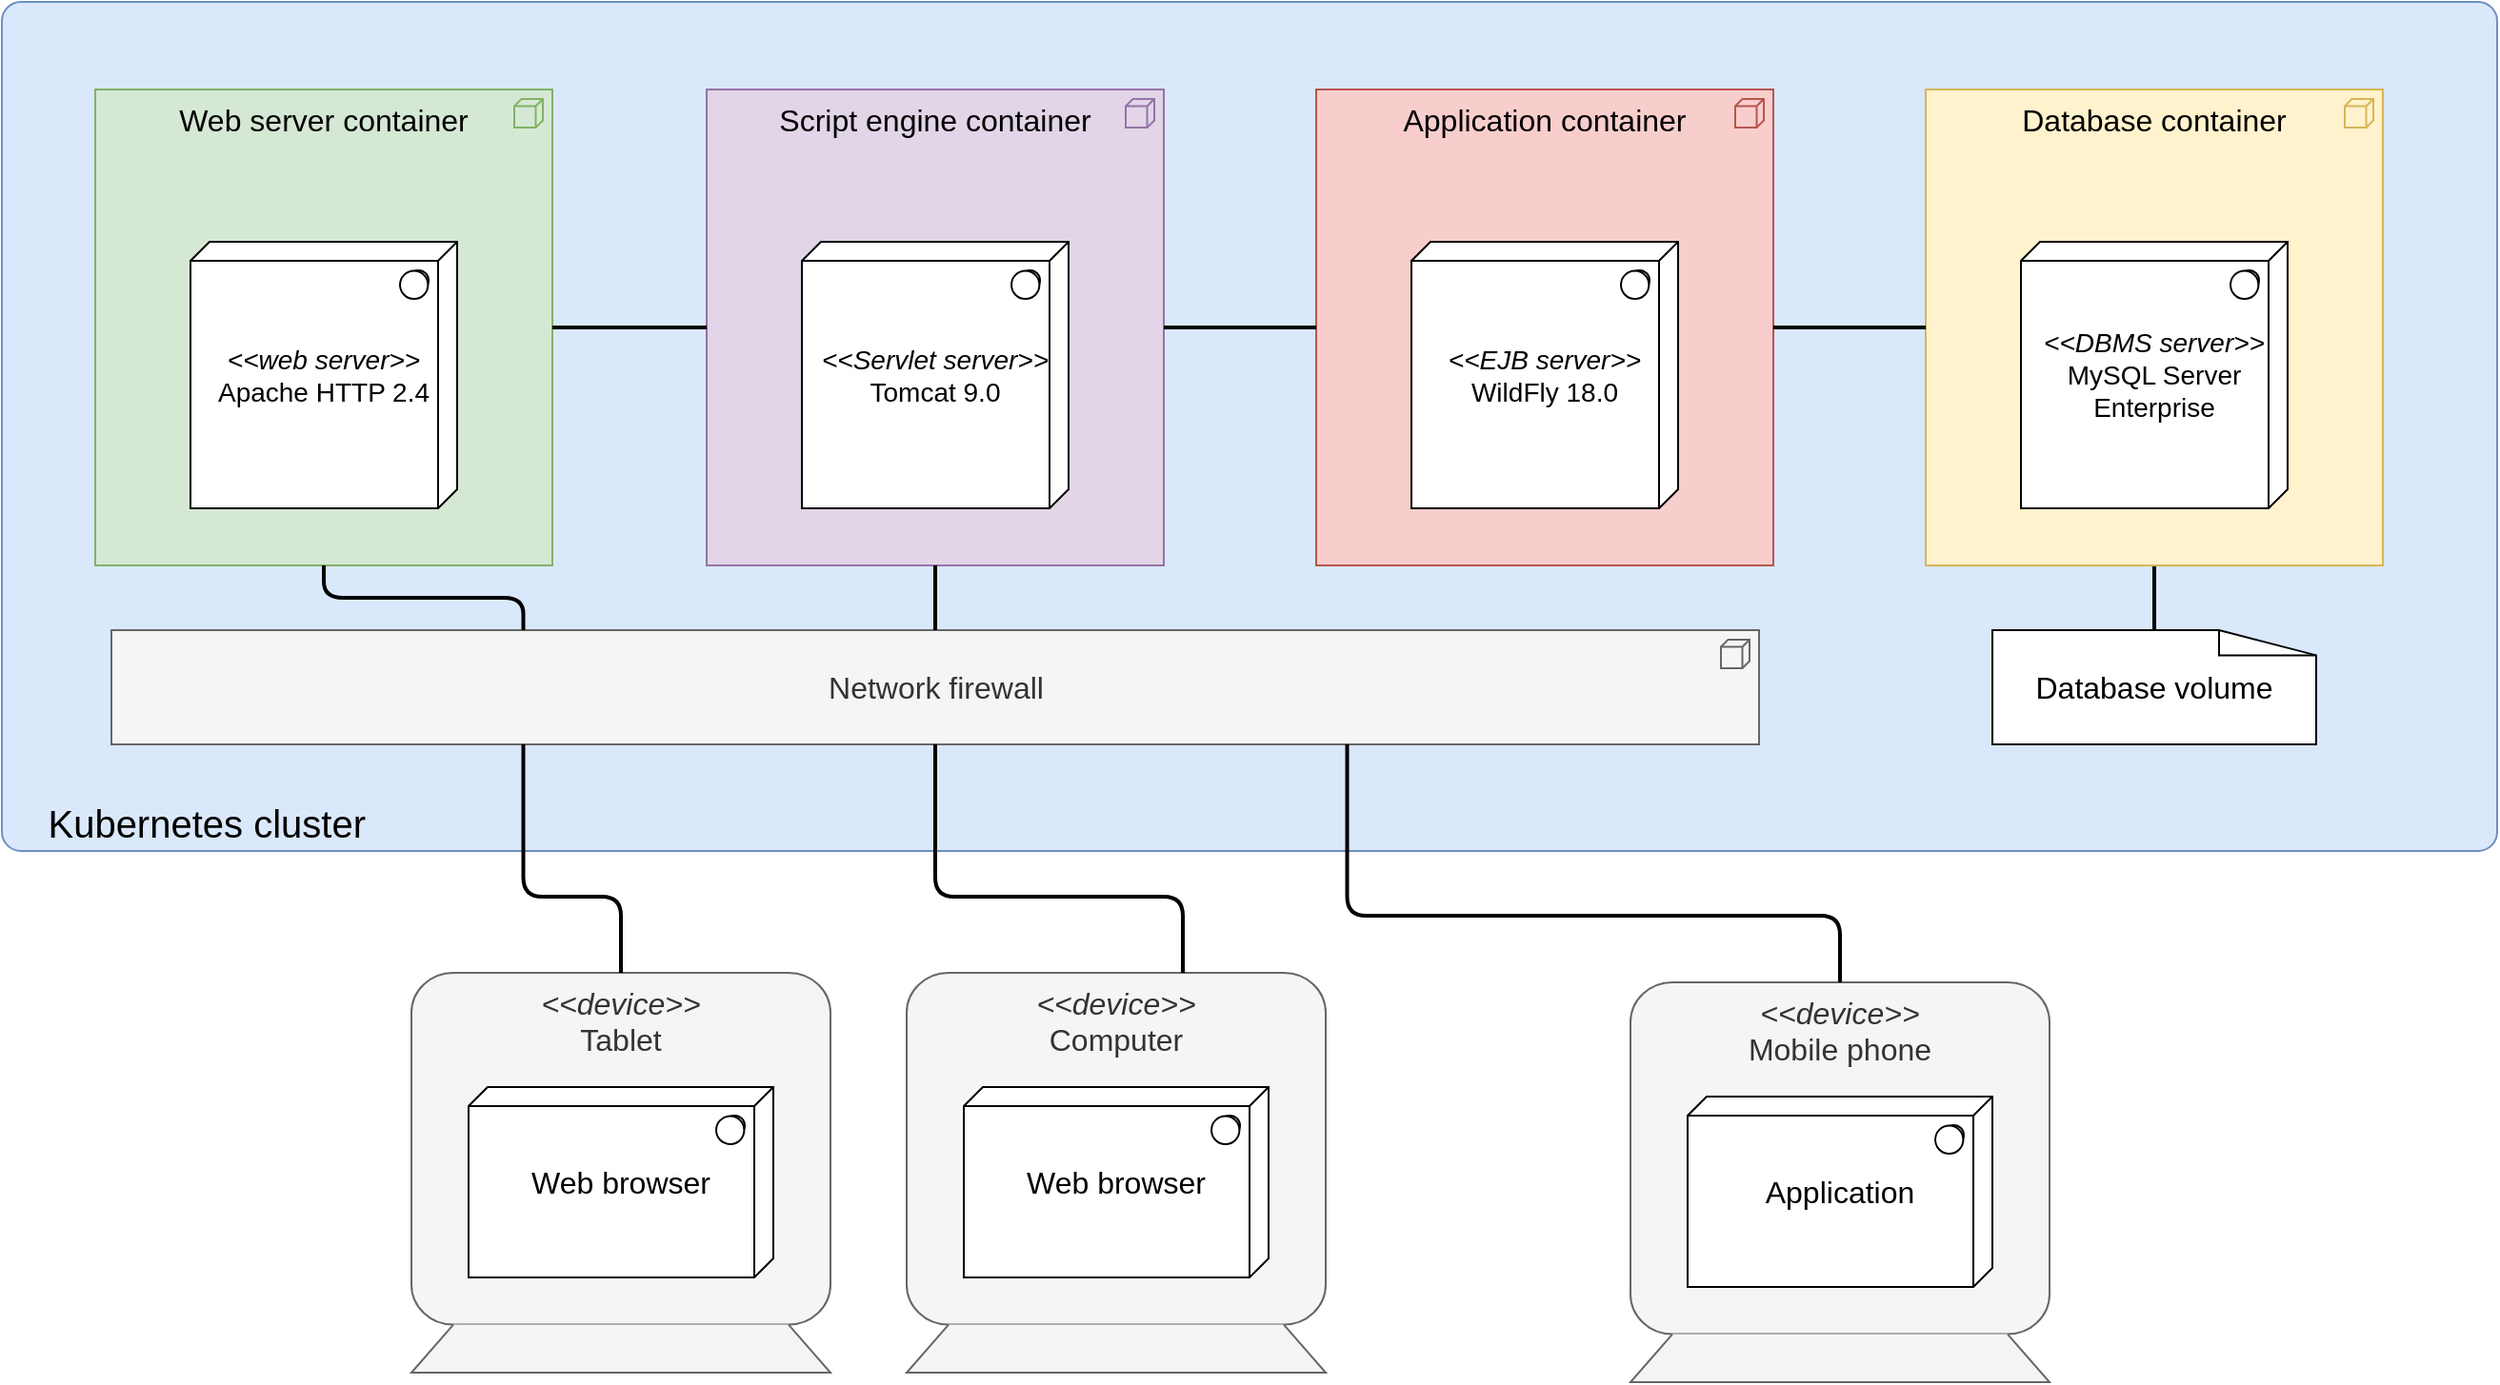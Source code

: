 <mxfile version="14.1.5" type="device"><diagram id="6I0OCvxSQrVGMHxT2VVA" name="Page-1"><mxGraphModel dx="1892" dy="1234" grid="1" gridSize="10" guides="1" tooltips="1" connect="1" arrows="1" fold="1" page="1" pageScale="1" pageWidth="850" pageHeight="1100" math="0" shadow="0"><root><mxCell id="0"/><mxCell id="1" parent="0"/><mxCell id="ipIQtAXU7u2id7dtBjxk-17" value="&lt;font style=&quot;font-size: 20px&quot;&gt;&amp;nbsp; &amp;nbsp; Kubernetes cluster&lt;/font&gt;" style="html=1;outlineConnect=0;whiteSpace=wrap;fillColor=#dae8fc;shape=mxgraph.archimate3.application;archiType=rounded;strokeColor=#6c8ebf;verticalAlign=bottom;labelPosition=center;verticalLabelPosition=middle;align=left;" vertex="1" parent="1"><mxGeometry x="190" y="110" width="1310" height="446" as="geometry"/></mxCell><mxCell id="ipIQtAXU7u2id7dtBjxk-34" value="" style="edgeStyle=elbowEdgeStyle;html=1;endArrow=none;elbow=vertical;strokeWidth=2;" edge="1" parent="1" source="ipIQtAXU7u2id7dtBjxk-36"><mxGeometry width="160" relative="1" as="geometry"><mxPoint x="1320" y="432" as="sourcePoint"/><mxPoint x="1320" y="400" as="targetPoint"/></mxGeometry></mxCell><mxCell id="dKdSaXE48SgPbhcamS2K-33" value="&lt;font style=&quot;font-size: 16px&quot;&gt;Web server container&lt;/font&gt;" style="html=1;whiteSpace=wrap;fillColor=#d5e8d4;shape=mxgraph.archimate3.application;appType=node;archiType=square;fontSize=14;verticalAlign=top;strokeColor=#82b366;" parent="1" vertex="1"><mxGeometry x="239" y="156" width="240" height="250" as="geometry"/></mxCell><mxCell id="dKdSaXE48SgPbhcamS2K-35" value="&lt;div&gt;&lt;i&gt;&lt;font style=&quot;font-size: 14px&quot;&gt;&amp;lt;&amp;lt;web server&amp;gt;&amp;gt;&lt;/font&gt;&lt;/i&gt;&lt;/div&gt;&lt;div&gt;&lt;font style=&quot;font-size: 14px&quot;&gt;Apache HTTP 2.4&lt;/font&gt;&lt;/div&gt;" style="html=1;whiteSpace=wrap;shape=mxgraph.archimate3.tech;techType=sysSw;fontSize=14;fillColor=#FFFFFF;" parent="1" vertex="1"><mxGeometry x="289" y="236" width="140" height="140" as="geometry"/></mxCell><mxCell id="ipIQtAXU7u2id7dtBjxk-3" value="&lt;font style=&quot;font-size: 16px&quot;&gt;Script engine container&lt;/font&gt;" style="html=1;whiteSpace=wrap;fillColor=#e1d5e7;shape=mxgraph.archimate3.application;appType=node;archiType=square;fontSize=14;verticalAlign=top;strokeColor=#9673a6;" vertex="1" parent="1"><mxGeometry x="560" y="156" width="240" height="250" as="geometry"/></mxCell><mxCell id="ipIQtAXU7u2id7dtBjxk-4" value="&lt;div&gt;&lt;i&gt;&amp;lt;&amp;lt;Servlet server&amp;gt;&amp;gt;&lt;/i&gt;&lt;/div&gt;&lt;div&gt;Tomcat 9.0&lt;/div&gt;" style="html=1;whiteSpace=wrap;shape=mxgraph.archimate3.tech;techType=sysSw;fontSize=14;" vertex="1" parent="1"><mxGeometry x="610" y="236" width="140" height="140" as="geometry"/></mxCell><mxCell id="ipIQtAXU7u2id7dtBjxk-5" value="&lt;font style=&quot;font-size: 16px&quot;&gt;Application container&lt;/font&gt;" style="html=1;whiteSpace=wrap;fillColor=#f8cecc;shape=mxgraph.archimate3.application;appType=node;archiType=square;fontSize=14;verticalAlign=top;strokeColor=#b85450;" vertex="1" parent="1"><mxGeometry x="880" y="156" width="240" height="250" as="geometry"/></mxCell><mxCell id="ipIQtAXU7u2id7dtBjxk-6" value="&lt;div&gt;&lt;i&gt;&amp;lt;&amp;lt;EJB server&amp;gt;&amp;gt;&lt;/i&gt;&lt;/div&gt;&lt;div&gt;WildFly 18.0&lt;/div&gt;" style="html=1;whiteSpace=wrap;shape=mxgraph.archimate3.tech;techType=sysSw;fontSize=14;" vertex="1" parent="1"><mxGeometry x="930" y="236" width="140" height="140" as="geometry"/></mxCell><mxCell id="ipIQtAXU7u2id7dtBjxk-7" value="&lt;font style=&quot;font-size: 16px&quot;&gt;Database container&lt;/font&gt;" style="html=1;whiteSpace=wrap;fillColor=#fff2cc;shape=mxgraph.archimate3.application;appType=node;archiType=square;fontSize=14;verticalAlign=top;strokeColor=#d6b656;" vertex="1" parent="1"><mxGeometry x="1200" y="156" width="240" height="250" as="geometry"/></mxCell><mxCell id="ipIQtAXU7u2id7dtBjxk-10" value="&lt;font style=&quot;font-size: 16px&quot;&gt;&lt;i&gt;&amp;lt;&amp;lt;device&amp;gt;&amp;gt;&lt;/i&gt;&lt;br&gt;Mobile phone&lt;/font&gt;" style="html=1;outlineConnect=0;whiteSpace=wrap;fillColor=#f5f5f5;shape=mxgraph.archimate3.device;strokeColor=#666666;fontColor=#333333;labelPosition=center;verticalLabelPosition=middle;align=center;verticalAlign=top;" vertex="1" parent="1"><mxGeometry x="1045" y="625" width="220" height="210" as="geometry"/></mxCell><mxCell id="ipIQtAXU7u2id7dtBjxk-11" value="&lt;div&gt;&lt;font style=&quot;font-size: 16px&quot;&gt;Application&lt;/font&gt;&lt;/div&gt;" style="html=1;whiteSpace=wrap;shape=mxgraph.archimate3.tech;techType=sysSw;fontSize=14;fillColor=#FFFFFF;" vertex="1" parent="1"><mxGeometry x="1075" y="685" width="160" height="100" as="geometry"/></mxCell><mxCell id="ipIQtAXU7u2id7dtBjxk-12" value="&lt;font style=&quot;font-size: 16px&quot;&gt;&lt;i&gt;&amp;lt;&amp;lt;device&amp;gt;&amp;gt;&lt;/i&gt;&lt;br&gt;Computer&lt;br&gt;&lt;/font&gt;" style="html=1;outlineConnect=0;whiteSpace=wrap;fillColor=#f5f5f5;shape=mxgraph.archimate3.device;strokeColor=#666666;fontColor=#333333;labelPosition=center;verticalLabelPosition=middle;align=center;verticalAlign=top;" vertex="1" parent="1"><mxGeometry x="665" y="620" width="220" height="210" as="geometry"/></mxCell><mxCell id="ipIQtAXU7u2id7dtBjxk-13" value="&lt;div&gt;&lt;font style=&quot;font-size: 16px&quot;&gt;Web browser&lt;/font&gt;&lt;/div&gt;" style="html=1;whiteSpace=wrap;shape=mxgraph.archimate3.tech;techType=sysSw;fontSize=14;fillColor=#FFFFFF;" vertex="1" parent="1"><mxGeometry x="695" y="680" width="160" height="100" as="geometry"/></mxCell><mxCell id="ipIQtAXU7u2id7dtBjxk-14" value="&lt;font style=&quot;font-size: 16px&quot;&gt;&lt;i&gt;&amp;lt;&amp;lt;device&amp;gt;&amp;gt;&lt;/i&gt;&lt;br&gt;Tablet&lt;br&gt;&lt;/font&gt;" style="html=1;outlineConnect=0;whiteSpace=wrap;fillColor=#f5f5f5;shape=mxgraph.archimate3.device;strokeColor=#666666;fontColor=#333333;labelPosition=center;verticalLabelPosition=middle;align=center;verticalAlign=top;" vertex="1" parent="1"><mxGeometry x="405" y="620" width="220" height="210" as="geometry"/></mxCell><mxCell id="ipIQtAXU7u2id7dtBjxk-15" value="&lt;div&gt;&lt;font style=&quot;font-size: 16px&quot;&gt;Web browser&lt;/font&gt;&lt;/div&gt;" style="html=1;whiteSpace=wrap;shape=mxgraph.archimate3.tech;techType=sysSw;fontSize=14;fillColor=#FFFFFF;" vertex="1" parent="1"><mxGeometry x="435" y="680" width="160" height="100" as="geometry"/></mxCell><mxCell id="ipIQtAXU7u2id7dtBjxk-19" value="&lt;font style=&quot;font-size: 16px&quot;&gt;Network firewall&lt;/font&gt;" style="html=1;whiteSpace=wrap;fillColor=#f5f5f5;shape=mxgraph.archimate3.application;appType=node;archiType=square;fontSize=14;verticalAlign=middle;strokeColor=#666666;fontColor=#333333;" vertex="1" parent="1"><mxGeometry x="247.5" y="440" width="865" height="60" as="geometry"/></mxCell><mxCell id="ipIQtAXU7u2id7dtBjxk-21" value="" style="edgeStyle=elbowEdgeStyle;html=1;endArrow=none;elbow=vertical;strokeWidth=2;entryX=0.25;entryY=0;entryDx=0;entryDy=0;entryPerimeter=0;" edge="1" parent="1" source="dKdSaXE48SgPbhcamS2K-33" target="ipIQtAXU7u2id7dtBjxk-19"><mxGeometry width="160" relative="1" as="geometry"><mxPoint x="420" y="430" as="sourcePoint"/><mxPoint x="580" y="430" as="targetPoint"/></mxGeometry></mxCell><mxCell id="ipIQtAXU7u2id7dtBjxk-22" value="" style="edgeStyle=elbowEdgeStyle;html=1;endArrow=none;elbow=vertical;strokeWidth=2;entryX=0.5;entryY=0;entryDx=0;entryDy=0;entryPerimeter=0;exitX=0.25;exitY=1;exitDx=0;exitDy=0;exitPerimeter=0;" edge="1" parent="1" source="ipIQtAXU7u2id7dtBjxk-19" target="ipIQtAXU7u2id7dtBjxk-14"><mxGeometry width="160" relative="1" as="geometry"><mxPoint x="330" y="870" as="sourcePoint"/><mxPoint x="811" y="914" as="targetPoint"/><Array as="points"><mxPoint x="680" y="580"/></Array></mxGeometry></mxCell><mxCell id="ipIQtAXU7u2id7dtBjxk-23" value="" style="edgeStyle=elbowEdgeStyle;html=1;endArrow=none;elbow=vertical;strokeWidth=2;exitX=0.5;exitY=1;exitDx=0;exitDy=0;exitPerimeter=0;" edge="1" parent="1" source="ipIQtAXU7u2id7dtBjxk-19" target="ipIQtAXU7u2id7dtBjxk-12"><mxGeometry width="160" relative="1" as="geometry"><mxPoint x="390" y="900" as="sourcePoint"/><mxPoint x="871" y="944" as="targetPoint"/><Array as="points"><mxPoint x="810" y="580"/></Array></mxGeometry></mxCell><mxCell id="ipIQtAXU7u2id7dtBjxk-24" value="" style="edgeStyle=elbowEdgeStyle;html=1;endArrow=none;elbow=vertical;strokeWidth=2;exitX=0.75;exitY=1;exitDx=0;exitDy=0;exitPerimeter=0;" edge="1" parent="1" source="ipIQtAXU7u2id7dtBjxk-19" target="ipIQtAXU7u2id7dtBjxk-10"><mxGeometry width="160" relative="1" as="geometry"><mxPoint x="820" y="510" as="sourcePoint"/><mxPoint x="820" y="630" as="targetPoint"/><Array as="points"><mxPoint x="1040" y="590"/></Array></mxGeometry></mxCell><mxCell id="ipIQtAXU7u2id7dtBjxk-25" value="" style="edgeStyle=elbowEdgeStyle;html=1;endArrow=none;elbow=vertical;strokeWidth=2;entryX=0;entryY=0.5;entryDx=0;entryDy=0;entryPerimeter=0;exitX=1;exitY=0.5;exitDx=0;exitDy=0;exitPerimeter=0;" edge="1" parent="1" source="dKdSaXE48SgPbhcamS2K-33" target="ipIQtAXU7u2id7dtBjxk-3"><mxGeometry width="160" relative="1" as="geometry"><mxPoint x="70" y="620" as="sourcePoint"/><mxPoint x="334.75" y="664" as="targetPoint"/></mxGeometry></mxCell><mxCell id="ipIQtAXU7u2id7dtBjxk-26" value="" style="edgeStyle=elbowEdgeStyle;html=1;endArrow=none;elbow=vertical;strokeWidth=2;entryX=0;entryY=0.5;entryDx=0;entryDy=0;entryPerimeter=0;exitX=1;exitY=0.5;exitDx=0;exitDy=0;exitPerimeter=0;" edge="1" parent="1" source="ipIQtAXU7u2id7dtBjxk-3" target="ipIQtAXU7u2id7dtBjxk-5"><mxGeometry width="160" relative="1" as="geometry"><mxPoint x="830" y="350" as="sourcePoint"/><mxPoint x="911" y="350" as="targetPoint"/></mxGeometry></mxCell><mxCell id="ipIQtAXU7u2id7dtBjxk-28" value="" style="edgeStyle=elbowEdgeStyle;html=1;endArrow=none;elbow=vertical;strokeWidth=2;entryX=0;entryY=0.5;entryDx=0;entryDy=0;entryPerimeter=0;exitX=1;exitY=0.5;exitDx=0;exitDy=0;exitPerimeter=0;" edge="1" parent="1" source="ipIQtAXU7u2id7dtBjxk-5" target="ipIQtAXU7u2id7dtBjxk-7"><mxGeometry width="160" relative="1" as="geometry"><mxPoint x="499" y="301" as="sourcePoint"/><mxPoint x="580" y="301" as="targetPoint"/></mxGeometry></mxCell><mxCell id="ipIQtAXU7u2id7dtBjxk-29" value="" style="edgeStyle=elbowEdgeStyle;html=1;endArrow=none;elbow=vertical;strokeWidth=2;entryX=0.5;entryY=0;entryDx=0;entryDy=0;entryPerimeter=0;exitX=0.5;exitY=1;exitDx=0;exitDy=0;exitPerimeter=0;" edge="1" parent="1" source="ipIQtAXU7u2id7dtBjxk-3" target="ipIQtAXU7u2id7dtBjxk-19"><mxGeometry width="160" relative="1" as="geometry"><mxPoint x="1390" y="650" as="sourcePoint"/><mxPoint x="1470" y="650" as="targetPoint"/></mxGeometry></mxCell><mxCell id="ipIQtAXU7u2id7dtBjxk-8" value="&lt;div&gt;&lt;i&gt;&amp;lt;&amp;lt;DBMS server&amp;gt;&amp;gt;&lt;/i&gt;&lt;/div&gt;&lt;div&gt;MySQL Server&lt;/div&gt;&lt;div&gt;Enterprise&lt;/div&gt;" style="html=1;whiteSpace=wrap;shape=mxgraph.archimate3.tech;techType=sysSw;fontSize=14;" vertex="1" parent="1"><mxGeometry x="1250" y="236" width="140" height="140" as="geometry"/></mxCell><mxCell id="ipIQtAXU7u2id7dtBjxk-36" value="Database volume" style="html=1;outlineConnect=0;whiteSpace=wrap;shape=mxgraph.archimate3.artifact;align=center;fontSize=16;" vertex="1" parent="1"><mxGeometry x="1235" y="440" width="170" height="60" as="geometry"/></mxCell></root></mxGraphModel></diagram></mxfile>
